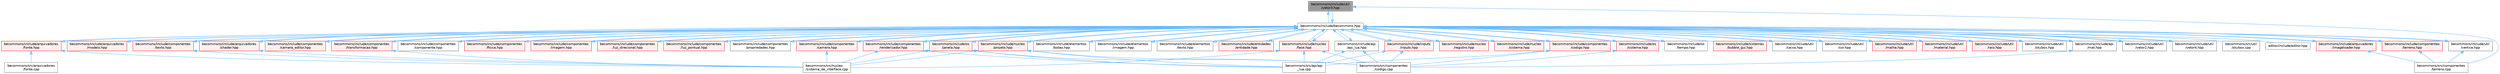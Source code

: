 digraph "becommons/include/util/vetor3.hpp"
{
 // LATEX_PDF_SIZE
  bgcolor="transparent";
  edge [fontname=Helvetica,fontsize=10,labelfontname=Helvetica,labelfontsize=10];
  node [fontname=Helvetica,fontsize=10,shape=box,height=0.2,width=0.4];
  Node1 [id="Node000001",label="becommons/include/util\l/vetor3.hpp",height=0.2,width=0.4,color="gray40", fillcolor="grey60", style="filled", fontcolor="black",tooltip=" "];
  Node1 -> Node2 [id="edge1_Node000001_Node000002",dir="back",color="steelblue1",style="solid",tooltip=" "];
  Node2 [id="Node000002",label="becommons/include/becommons.hpp",height=0.2,width=0.4,color="grey40", fillcolor="white", style="filled",URL="$becommons_8hpp.html",tooltip=" "];
  Node2 -> Node3 [id="edge2_Node000002_Node000003",dir="back",color="steelblue1",style="solid",tooltip=" "];
  Node3 [id="Node000003",label="becommons/include/api\l/api_lua.hpp",height=0.2,width=0.4,color="grey40", fillcolor="white", style="filled",URL="$api__lua_8hpp.html",tooltip="Gerencia a configuração do luabridge para api lua."];
  Node3 -> Node2 [id="edge3_Node000003_Node000002",dir="back",color="steelblue1",style="solid",tooltip=" "];
  Node3 -> Node4 [id="edge4_Node000003_Node000004",dir="back",color="steelblue1",style="solid",tooltip=" "];
  Node4 [id="Node000004",label="becommons/src/api/api\l_lua.cpp",height=0.2,width=0.4,color="grey40", fillcolor="white", style="filled",URL="$api__lua_8cpp.html",tooltip=" "];
  Node3 -> Node5 [id="edge5_Node000003_Node000005",dir="back",color="steelblue1",style="solid",tooltip=" "];
  Node5 [id="Node000005",label="becommons/src/componentes\l/codigo.cpp",height=0.2,width=0.4,color="grey40", fillcolor="white", style="filled",URL="$codigo_8cpp.html",tooltip=" "];
  Node2 -> Node6 [id="edge6_Node000002_Node000006",dir="back",color="steelblue1",style="solid",tooltip=" "];
  Node6 [id="Node000006",label="becommons/include/api\l/mat.hpp",height=0.2,width=0.4,color="grey40", fillcolor="white", style="filled",URL="$mat_8hpp.html",tooltip="Gerencia funçoes matemáticas."];
  Node6 -> Node2 [id="edge7_Node000006_Node000002",dir="back",color="steelblue1",style="solid",tooltip=" "];
  Node6 -> Node5 [id="edge8_Node000006_Node000005",dir="back",color="steelblue1",style="solid",tooltip=" "];
  Node2 -> Node7 [id="edge9_Node000002_Node000007",dir="back",color="steelblue1",style="solid",tooltip=" "];
  Node7 [id="Node000007",label="becommons/include/arquivadores\l/fonte.hpp",height=0.2,width=0.4,color="red", fillcolor="#FFF0F0", style="filled",URL="$fonte_8hpp.html",tooltip="Define estruturas básicas para renderização de textos."];
  Node7 -> Node2 [id="edge10_Node000007_Node000002",dir="back",color="steelblue1",style="solid",tooltip=" "];
  Node7 -> Node8 [id="edge11_Node000007_Node000008",dir="back",color="steelblue1",style="solid",tooltip=" "];
  Node8 [id="Node000008",label="becommons/src/arquivadores\l/fonte.cpp",height=0.2,width=0.4,color="grey40", fillcolor="white", style="filled",URL="$fonte_8cpp.html",tooltip=" "];
  Node7 -> Node9 [id="edge12_Node000007_Node000009",dir="back",color="steelblue1",style="solid",tooltip=" "];
  Node9 [id="Node000009",label="becommons/src/nucleo\l/sistema_de_interface.cpp",height=0.2,width=0.4,color="grey40", fillcolor="white", style="filled",URL="$sistema__de__interface_8cpp.html",tooltip=" "];
  Node2 -> Node11 [id="edge13_Node000002_Node000011",dir="back",color="steelblue1",style="solid",tooltip=" "];
  Node11 [id="Node000011",label="becommons/include/arquivadores\l/imageloader.hpp",height=0.2,width=0.4,color="red", fillcolor="#FFF0F0", style="filled",URL="$imageloader_8hpp.html",tooltip="Gerencia as imagems/texturas carregadas na engine."];
  Node11 -> Node2 [id="edge14_Node000011_Node000002",dir="back",color="steelblue1",style="solid",tooltip=" "];
  Node11 -> Node14 [id="edge15_Node000011_Node000014",dir="back",color="steelblue1",style="solid",tooltip=" "];
  Node14 [id="Node000014",label="becommons/src/componentes\l/terreno.cpp",height=0.2,width=0.4,color="grey40", fillcolor="white", style="filled",URL="$terreno_8cpp.html",tooltip=" "];
  Node2 -> Node16 [id="edge16_Node000002_Node000016",dir="back",color="steelblue1",style="solid",tooltip=" "];
  Node16 [id="Node000016",label="becommons/include/arquivadores\l/modelo.hpp",height=0.2,width=0.4,color="red", fillcolor="#FFF0F0", style="filled",URL="$modelo_8hpp.html",tooltip="Carrega um modelo usando a biblioteca assimp com base em um diretório."];
  Node16 -> Node2 [id="edge17_Node000016_Node000002",dir="back",color="steelblue1",style="solid",tooltip=" "];
  Node2 -> Node17 [id="edge18_Node000002_Node000017",dir="back",color="steelblue1",style="solid",tooltip=" "];
  Node17 [id="Node000017",label="becommons/include/arquivadores\l/shader.hpp",height=0.2,width=0.4,color="red", fillcolor="#FFF0F0", style="filled",URL="$shader_8hpp.html",tooltip="Gerencia os shaders GLSL."];
  Node17 -> Node2 [id="edge19_Node000017_Node000002",dir="back",color="steelblue1",style="solid",tooltip=" "];
  Node17 -> Node9 [id="edge20_Node000017_Node000009",dir="back",color="steelblue1",style="solid",tooltip=" "];
  Node2 -> Node23 [id="edge21_Node000002_Node000023",dir="back",color="steelblue1",style="solid",tooltip=" "];
  Node23 [id="Node000023",label="becommons/include/componentes\l/camera.hpp",height=0.2,width=0.4,color="red", fillcolor="#FFF0F0", style="filled",URL="$camera_8hpp.html",tooltip="Estrutura básica de câmera."];
  Node23 -> Node2 [id="edge22_Node000023_Node000002",dir="back",color="steelblue1",style="solid",tooltip=" "];
  Node23 -> Node9 [id="edge23_Node000023_Node000009",dir="back",color="steelblue1",style="solid",tooltip=" "];
  Node2 -> Node26 [id="edge24_Node000002_Node000026",dir="back",color="steelblue1",style="solid",tooltip=" "];
  Node26 [id="Node000026",label="becommons/include/componentes\l/camera_editor.hpp",height=0.2,width=0.4,color="red", fillcolor="#FFF0F0", style="filled",URL="$camera__editor_8hpp.html",tooltip=" "];
  Node26 -> Node2 [id="edge25_Node000026_Node000002",dir="back",color="steelblue1",style="solid",tooltip=" "];
  Node2 -> Node31 [id="edge26_Node000002_Node000031",dir="back",color="steelblue1",style="solid",tooltip=" "];
  Node31 [id="Node000031",label="becommons/include/componentes\l/codigo.hpp",height=0.2,width=0.4,color="red", fillcolor="#FFF0F0", style="filled",URL="$codigo_8hpp.html",tooltip="Componente de código para entidades ECS."];
  Node31 -> Node2 [id="edge27_Node000031_Node000002",dir="back",color="steelblue1",style="solid",tooltip=" "];
  Node31 -> Node4 [id="edge28_Node000031_Node000004",dir="back",color="steelblue1",style="solid",tooltip=" "];
  Node31 -> Node5 [id="edge29_Node000031_Node000005",dir="back",color="steelblue1",style="solid",tooltip=" "];
  Node2 -> Node33 [id="edge30_Node000002_Node000033",dir="back",color="steelblue1",style="solid",tooltip=" "];
  Node33 [id="Node000033",label="becommons/include/componentes\l/componente.hpp",height=0.2,width=0.4,color="grey40", fillcolor="white", style="filled",URL="$componente_8hpp.html",tooltip="Estrutura base para componetes."];
  Node33 -> Node2 [id="edge31_Node000033_Node000002",dir="back",color="steelblue1",style="solid",tooltip=" "];
  Node2 -> Node34 [id="edge32_Node000002_Node000034",dir="back",color="steelblue1",style="solid",tooltip=" "];
  Node34 [id="Node000034",label="becommons/include/componentes\l/fisica.hpp",height=0.2,width=0.4,color="red", fillcolor="#FFF0F0", style="filled",URL="$fisica_8hpp.html",tooltip="Componente de física para entidades ECS."];
  Node34 -> Node2 [id="edge33_Node000034_Node000002",dir="back",color="steelblue1",style="solid",tooltip=" "];
  Node2 -> Node37 [id="edge34_Node000002_Node000037",dir="back",color="steelblue1",style="solid",tooltip=" "];
  Node37 [id="Node000037",label="becommons/include/componentes\l/imagem.hpp",height=0.2,width=0.4,color="red", fillcolor="#FFF0F0", style="filled",URL="$componentes_2imagem_8hpp.html",tooltip=" "];
  Node37 -> Node2 [id="edge35_Node000037_Node000002",dir="back",color="steelblue1",style="solid",tooltip=" "];
  Node2 -> Node38 [id="edge36_Node000002_Node000038",dir="back",color="steelblue1",style="solid",tooltip=" "];
  Node38 [id="Node000038",label="becommons/include/componentes\l/luz_direcional.hpp",height=0.2,width=0.4,color="red", fillcolor="#FFF0F0", style="filled",URL="$luz__direcional_8hpp.html",tooltip=" "];
  Node38 -> Node2 [id="edge37_Node000038_Node000002",dir="back",color="steelblue1",style="solid",tooltip=" "];
  Node2 -> Node39 [id="edge38_Node000002_Node000039",dir="back",color="steelblue1",style="solid",tooltip=" "];
  Node39 [id="Node000039",label="becommons/include/componentes\l/luz_pontual.hpp",height=0.2,width=0.4,color="red", fillcolor="#FFF0F0", style="filled",URL="$luz__pontual_8hpp.html",tooltip=" "];
  Node39 -> Node2 [id="edge39_Node000039_Node000002",dir="back",color="steelblue1",style="solid",tooltip=" "];
  Node2 -> Node40 [id="edge40_Node000002_Node000040",dir="back",color="steelblue1",style="solid",tooltip=" "];
  Node40 [id="Node000040",label="becommons/include/componentes\l/propriedades.hpp",height=0.2,width=0.4,color="grey40", fillcolor="white", style="filled",URL="$propriedades_8hpp.html",tooltip=" "];
  Node40 -> Node2 [id="edge41_Node000040_Node000002",dir="back",color="steelblue1",style="solid",tooltip=" "];
  Node2 -> Node41 [id="edge42_Node000002_Node000041",dir="back",color="steelblue1",style="solid",tooltip=" "];
  Node41 [id="Node000041",label="becommons/include/componentes\l/renderizador.hpp",height=0.2,width=0.4,color="red", fillcolor="#FFF0F0", style="filled",URL="$renderizador_8hpp.html",tooltip=" "];
  Node41 -> Node2 [id="edge43_Node000041_Node000002",dir="back",color="steelblue1",style="solid",tooltip=" "];
  Node41 -> Node4 [id="edge44_Node000041_Node000004",dir="back",color="steelblue1",style="solid",tooltip=" "];
  Node41 -> Node9 [id="edge45_Node000041_Node000009",dir="back",color="steelblue1",style="solid",tooltip=" "];
  Node2 -> Node42 [id="edge46_Node000002_Node000042",dir="back",color="steelblue1",style="solid",tooltip=" "];
  Node42 [id="Node000042",label="becommons/include/componentes\l/terreno.hpp",height=0.2,width=0.4,color="red", fillcolor="#FFF0F0", style="filled",URL="$terreno_8hpp.html",tooltip=" "];
  Node42 -> Node2 [id="edge47_Node000042_Node000002",dir="back",color="steelblue1",style="solid",tooltip=" "];
  Node42 -> Node14 [id="edge48_Node000042_Node000014",dir="back",color="steelblue1",style="solid",tooltip=" "];
  Node2 -> Node43 [id="edge49_Node000002_Node000043",dir="back",color="steelblue1",style="solid",tooltip=" "];
  Node43 [id="Node000043",label="becommons/include/componentes\l/texto.hpp",height=0.2,width=0.4,color="red", fillcolor="#FFF0F0", style="filled",URL="$componentes_2texto_8hpp.html",tooltip=" "];
  Node43 -> Node2 [id="edge50_Node000043_Node000002",dir="back",color="steelblue1",style="solid",tooltip=" "];
  Node43 -> Node9 [id="edge51_Node000043_Node000009",dir="back",color="steelblue1",style="solid",tooltip=" "];
  Node2 -> Node44 [id="edge52_Node000002_Node000044",dir="back",color="steelblue1",style="solid",tooltip=" "];
  Node44 [id="Node000044",label="becommons/include/componentes\l/transformacao.hpp",height=0.2,width=0.4,color="red", fillcolor="#FFF0F0", style="filled",URL="$transformacao_8hpp.html",tooltip="Calcula a mtriz de modelo para um objeto 3d qualquer."];
  Node44 -> Node2 [id="edge53_Node000044_Node000002",dir="back",color="steelblue1",style="solid",tooltip=" "];
  Node44 -> Node9 [id="edge54_Node000044_Node000009",dir="back",color="steelblue1",style="solid",tooltip=" "];
  Node2 -> Node46 [id="edge55_Node000002_Node000046",dir="back",color="steelblue1",style="solid",tooltip=" "];
  Node46 [id="Node000046",label="becommons/include/elementos\l/botao.hpp",height=0.2,width=0.4,color="grey40", fillcolor="white", style="filled",URL="$botao_8hpp.html",tooltip=" "];
  Node46 -> Node2 [id="edge56_Node000046_Node000002",dir="back",color="steelblue1",style="solid",tooltip=" "];
  Node2 -> Node47 [id="edge57_Node000002_Node000047",dir="back",color="steelblue1",style="solid",tooltip=" "];
  Node47 [id="Node000047",label="becommons/include/elementos\l/imagem.hpp",height=0.2,width=0.4,color="grey40", fillcolor="white", style="filled",URL="$elementos_2imagem_8hpp.html",tooltip="Gerencia a configuração do luabridge para api lua."];
  Node47 -> Node2 [id="edge58_Node000047_Node000002",dir="back",color="steelblue1",style="solid",tooltip=" "];
  Node2 -> Node48 [id="edge59_Node000002_Node000048",dir="back",color="steelblue1",style="solid",tooltip=" "];
  Node48 [id="Node000048",label="becommons/include/elementos\l/texto.hpp",height=0.2,width=0.4,color="grey40", fillcolor="white", style="filled",URL="$elementos_2texto_8hpp.html",tooltip=" "];
  Node48 -> Node2 [id="edge60_Node000048_Node000002",dir="back",color="steelblue1",style="solid",tooltip=" "];
  Node2 -> Node49 [id="edge61_Node000002_Node000049",dir="back",color="steelblue1",style="solid",tooltip=" "];
  Node49 [id="Node000049",label="becommons/include/entidades\l/entidade.hpp",height=0.2,width=0.4,color="red", fillcolor="#FFF0F0", style="filled",URL="$entidade_8hpp.html",tooltip="Inclusoes e defini��es relacionadas � entidade."];
  Node49 -> Node2 [id="edge62_Node000049_Node000002",dir="back",color="steelblue1",style="solid",tooltip=" "];
  Node2 -> Node50 [id="edge63_Node000002_Node000050",dir="back",color="steelblue1",style="solid",tooltip=" "];
  Node50 [id="Node000050",label="becommons/include/inputs\l/inputs.hpp",height=0.2,width=0.4,color="red", fillcolor="#FFF0F0", style="filled",URL="$inputs_8hpp.html",tooltip=" "];
  Node50 -> Node2 [id="edge64_Node000050_Node000002",dir="back",color="steelblue1",style="solid",tooltip=" "];
  Node50 -> Node4 [id="edge65_Node000050_Node000004",dir="back",color="steelblue1",style="solid",tooltip=" "];
  Node50 -> Node5 [id="edge66_Node000050_Node000005",dir="back",color="steelblue1",style="solid",tooltip=" "];
  Node2 -> Node52 [id="edge67_Node000002_Node000052",dir="back",color="steelblue1",style="solid",tooltip=" "];
  Node52 [id="Node000052",label="becommons/include/nucleo\l/fase.hpp",height=0.2,width=0.4,color="red", fillcolor="#FFF0F0", style="filled",URL="$fase_8hpp.html",tooltip="Gerencia sistemas numa fase."];
  Node52 -> Node2 [id="edge68_Node000052_Node000002",dir="back",color="steelblue1",style="solid",tooltip=" "];
  Node52 -> Node4 [id="edge69_Node000052_Node000004",dir="back",color="steelblue1",style="solid",tooltip=" "];
  Node52 -> Node5 [id="edge70_Node000052_Node000005",dir="back",color="steelblue1",style="solid",tooltip=" "];
  Node52 -> Node9 [id="edge71_Node000052_Node000009",dir="back",color="steelblue1",style="solid",tooltip=" "];
  Node2 -> Node54 [id="edge72_Node000002_Node000054",dir="back",color="steelblue1",style="solid",tooltip=" "];
  Node54 [id="Node000054",label="becommons/include/nucleo\l/projeto.hpp",height=0.2,width=0.4,color="red", fillcolor="#FFF0F0", style="filled",URL="$projeto_8hpp.html",tooltip="Gerencia configurações do projeto."];
  Node54 -> Node2 [id="edge73_Node000054_Node000002",dir="back",color="steelblue1",style="solid",tooltip=" "];
  Node54 -> Node4 [id="edge74_Node000054_Node000004",dir="back",color="steelblue1",style="solid",tooltip=" "];
  Node54 -> Node5 [id="edge75_Node000054_Node000005",dir="back",color="steelblue1",style="solid",tooltip=" "];
  Node54 -> Node9 [id="edge76_Node000054_Node000009",dir="back",color="steelblue1",style="solid",tooltip=" "];
  Node2 -> Node56 [id="edge77_Node000002_Node000056",dir="back",color="steelblue1",style="solid",tooltip=" "];
  Node56 [id="Node000056",label="becommons/include/nucleo\l/registro.hpp",height=0.2,width=0.4,color="red", fillcolor="#FFF0F0", style="filled",URL="$registro_8hpp.html",tooltip="Inclusoes e definições relacionadas à registro."];
  Node56 -> Node2 [id="edge78_Node000056_Node000002",dir="back",color="steelblue1",style="solid",tooltip=" "];
  Node2 -> Node57 [id="edge79_Node000002_Node000057",dir="back",color="steelblue1",style="solid",tooltip=" "];
  Node57 [id="Node000057",label="becommons/include/nucleo\l/sistema.hpp",height=0.2,width=0.4,color="red", fillcolor="#FFF0F0", style="filled",URL="$nucleo_2sistema_8hpp.html",tooltip=" "];
  Node57 -> Node2 [id="edge80_Node000057_Node000002",dir="back",color="steelblue1",style="solid",tooltip=" "];
  Node2 -> Node60 [id="edge81_Node000002_Node000060",dir="back",color="steelblue1",style="solid",tooltip=" "];
  Node60 [id="Node000060",label="becommons/include/os\l/janela.hpp",height=0.2,width=0.4,color="red", fillcolor="#FFF0F0", style="filled",URL="$janela_8hpp.html",tooltip="Inicia e gerencia janela glfw."];
  Node60 -> Node2 [id="edge82_Node000060_Node000002",dir="back",color="steelblue1",style="solid",tooltip=" "];
  Node60 -> Node4 [id="edge83_Node000060_Node000004",dir="back",color="steelblue1",style="solid",tooltip=" "];
  Node60 -> Node5 [id="edge84_Node000060_Node000005",dir="back",color="steelblue1",style="solid",tooltip=" "];
  Node60 -> Node9 [id="edge85_Node000060_Node000009",dir="back",color="steelblue1",style="solid",tooltip=" "];
  Node2 -> Node62 [id="edge86_Node000002_Node000062",dir="back",color="steelblue1",style="solid",tooltip=" "];
  Node62 [id="Node000062",label="becommons/include/os\l/sistema.hpp",height=0.2,width=0.4,color="red", fillcolor="#FFF0F0", style="filled",URL="$os_2sistema_8hpp.html",tooltip="funçoes do sistema"];
  Node62 -> Node2 [id="edge87_Node000062_Node000002",dir="back",color="steelblue1",style="solid",tooltip=" "];
  Node62 -> Node5 [id="edge88_Node000062_Node000005",dir="back",color="steelblue1",style="solid",tooltip=" "];
  Node2 -> Node63 [id="edge89_Node000002_Node000063",dir="back",color="steelblue1",style="solid",tooltip=" "];
  Node63 [id="Node000063",label="becommons/include/os\l/tempo.hpp",height=0.2,width=0.4,color="grey40", fillcolor="white", style="filled",URL="$tempo_8hpp.html",tooltip="Inicia e gerencia o tempo."];
  Node63 -> Node2 [id="edge90_Node000063_Node000002",dir="back",color="steelblue1",style="solid",tooltip=" "];
  Node2 -> Node64 [id="edge91_Node000002_Node000064",dir="back",color="steelblue1",style="solid",tooltip=" "];
  Node64 [id="Node000064",label="becommons/include/sistemas\l/bubble_gui.hpp",height=0.2,width=0.4,color="red", fillcolor="#FFF0F0", style="filled",URL="$bubble__gui_8hpp.html",tooltip=" "];
  Node2 -> Node65 [id="edge92_Node000002_Node000065",dir="back",color="steelblue1",style="solid",tooltip=" "];
  Node65 [id="Node000065",label="becommons/include/util\l/caixa.hpp",height=0.2,width=0.4,color="grey40", fillcolor="white", style="filled",URL="$caixa_8hpp.html",tooltip=" "];
  Node65 -> Node2 [id="edge93_Node000065_Node000002",dir="back",color="steelblue1",style="solid",tooltip=" "];
  Node2 -> Node66 [id="edge94_Node000002_Node000066",dir="back",color="steelblue1",style="solid",tooltip=" "];
  Node66 [id="Node000066",label="becommons/include/util\l/cor.hpp",height=0.2,width=0.4,color="grey40", fillcolor="white", style="filled",URL="$cor_8hpp.html",tooltip=" "];
  Node66 -> Node2 [id="edge95_Node000066_Node000002",dir="back",color="steelblue1",style="solid",tooltip=" "];
  Node2 -> Node67 [id="edge96_Node000002_Node000067",dir="back",color="steelblue1",style="solid",tooltip=" "];
  Node67 [id="Node000067",label="becommons/include/util\l/malha.hpp",height=0.2,width=0.4,color="red", fillcolor="#FFF0F0", style="filled",URL="$malha_8hpp.html",tooltip=" "];
  Node67 -> Node2 [id="edge97_Node000067_Node000002",dir="back",color="steelblue1",style="solid",tooltip=" "];
  Node2 -> Node69 [id="edge98_Node000002_Node000069",dir="back",color="steelblue1",style="solid",tooltip=" "];
  Node69 [id="Node000069",label="becommons/include/util\l/material.hpp",height=0.2,width=0.4,color="red", fillcolor="#FFF0F0", style="filled",URL="$material_8hpp.html",tooltip=" "];
  Node69 -> Node2 [id="edge99_Node000069_Node000002",dir="back",color="steelblue1",style="solid",tooltip=" "];
  Node2 -> Node70 [id="edge100_Node000002_Node000070",dir="back",color="steelblue1",style="solid",tooltip=" "];
  Node70 [id="Node000070",label="becommons/include/util\l/raio.hpp",height=0.2,width=0.4,color="red", fillcolor="#FFF0F0", style="filled",URL="$raio_8hpp.html",tooltip=" "];
  Node70 -> Node2 [id="edge101_Node000070_Node000002",dir="back",color="steelblue1",style="solid",tooltip=" "];
  Node2 -> Node71 [id="edge102_Node000002_Node000071",dir="back",color="steelblue1",style="solid",tooltip=" "];
  Node71 [id="Node000071",label="becommons/include/util\l/skybox.hpp",height=0.2,width=0.4,color="grey40", fillcolor="white", style="filled",URL="$skybox_8hpp.html",tooltip=" "];
  Node71 -> Node2 [id="edge103_Node000071_Node000002",dir="back",color="steelblue1",style="solid",tooltip=" "];
  Node2 -> Node72 [id="edge104_Node000002_Node000072",dir="back",color="steelblue1",style="solid",tooltip=" "];
  Node72 [id="Node000072",label="becommons/include/util\l/vertice.hpp",height=0.2,width=0.4,color="grey40", fillcolor="white", style="filled",URL="$vertice_8hpp.html",tooltip=" "];
  Node72 -> Node2 [id="edge105_Node000072_Node000002",dir="back",color="steelblue1",style="solid",tooltip=" "];
  Node72 -> Node14 [id="edge106_Node000072_Node000014",dir="back",color="steelblue1",style="solid",tooltip=" "];
  Node2 -> Node73 [id="edge107_Node000002_Node000073",dir="back",color="steelblue1",style="solid",tooltip=" "];
  Node73 [id="Node000073",label="becommons/include/util\l/vetor2.hpp",height=0.2,width=0.4,color="grey40", fillcolor="white", style="filled",URL="$vetor2_8hpp.html",tooltip=" "];
  Node73 -> Node2 [id="edge108_Node000073_Node000002",dir="back",color="steelblue1",style="solid",tooltip=" "];
  Node2 -> Node1 [id="edge109_Node000002_Node000001",dir="back",color="steelblue1",style="solid",tooltip=" "];
  Node2 -> Node74 [id="edge110_Node000002_Node000074",dir="back",color="steelblue1",style="solid",tooltip=" "];
  Node74 [id="Node000074",label="becommons/include/util\l/vetor4.hpp",height=0.2,width=0.4,color="grey40", fillcolor="white", style="filled",URL="$vetor4_8hpp.html",tooltip=" "];
  Node74 -> Node2 [id="edge111_Node000074_Node000002",dir="back",color="steelblue1",style="solid",tooltip=" "];
  Node2 -> Node75 [id="edge112_Node000002_Node000075",dir="back",color="steelblue1",style="solid",tooltip=" "];
  Node75 [id="Node000075",label="becommons/src/util\l/skybox.cpp",height=0.2,width=0.4,color="grey40", fillcolor="white", style="filled",URL="$skybox_8cpp.html",tooltip=" "];
  Node2 -> Node29 [id="edge113_Node000002_Node000029",dir="back",color="steelblue1",style="solid",tooltip=" "];
  Node29 [id="Node000029",label="editor/include/editor.hpp",height=0.2,width=0.4,color="grey40", fillcolor="white", style="filled",URL="$editor_8hpp.html",tooltip=" "];
  Node1 -> Node14 [id="edge114_Node000001_Node000014",dir="back",color="steelblue1",style="solid",tooltip=" "];
}
